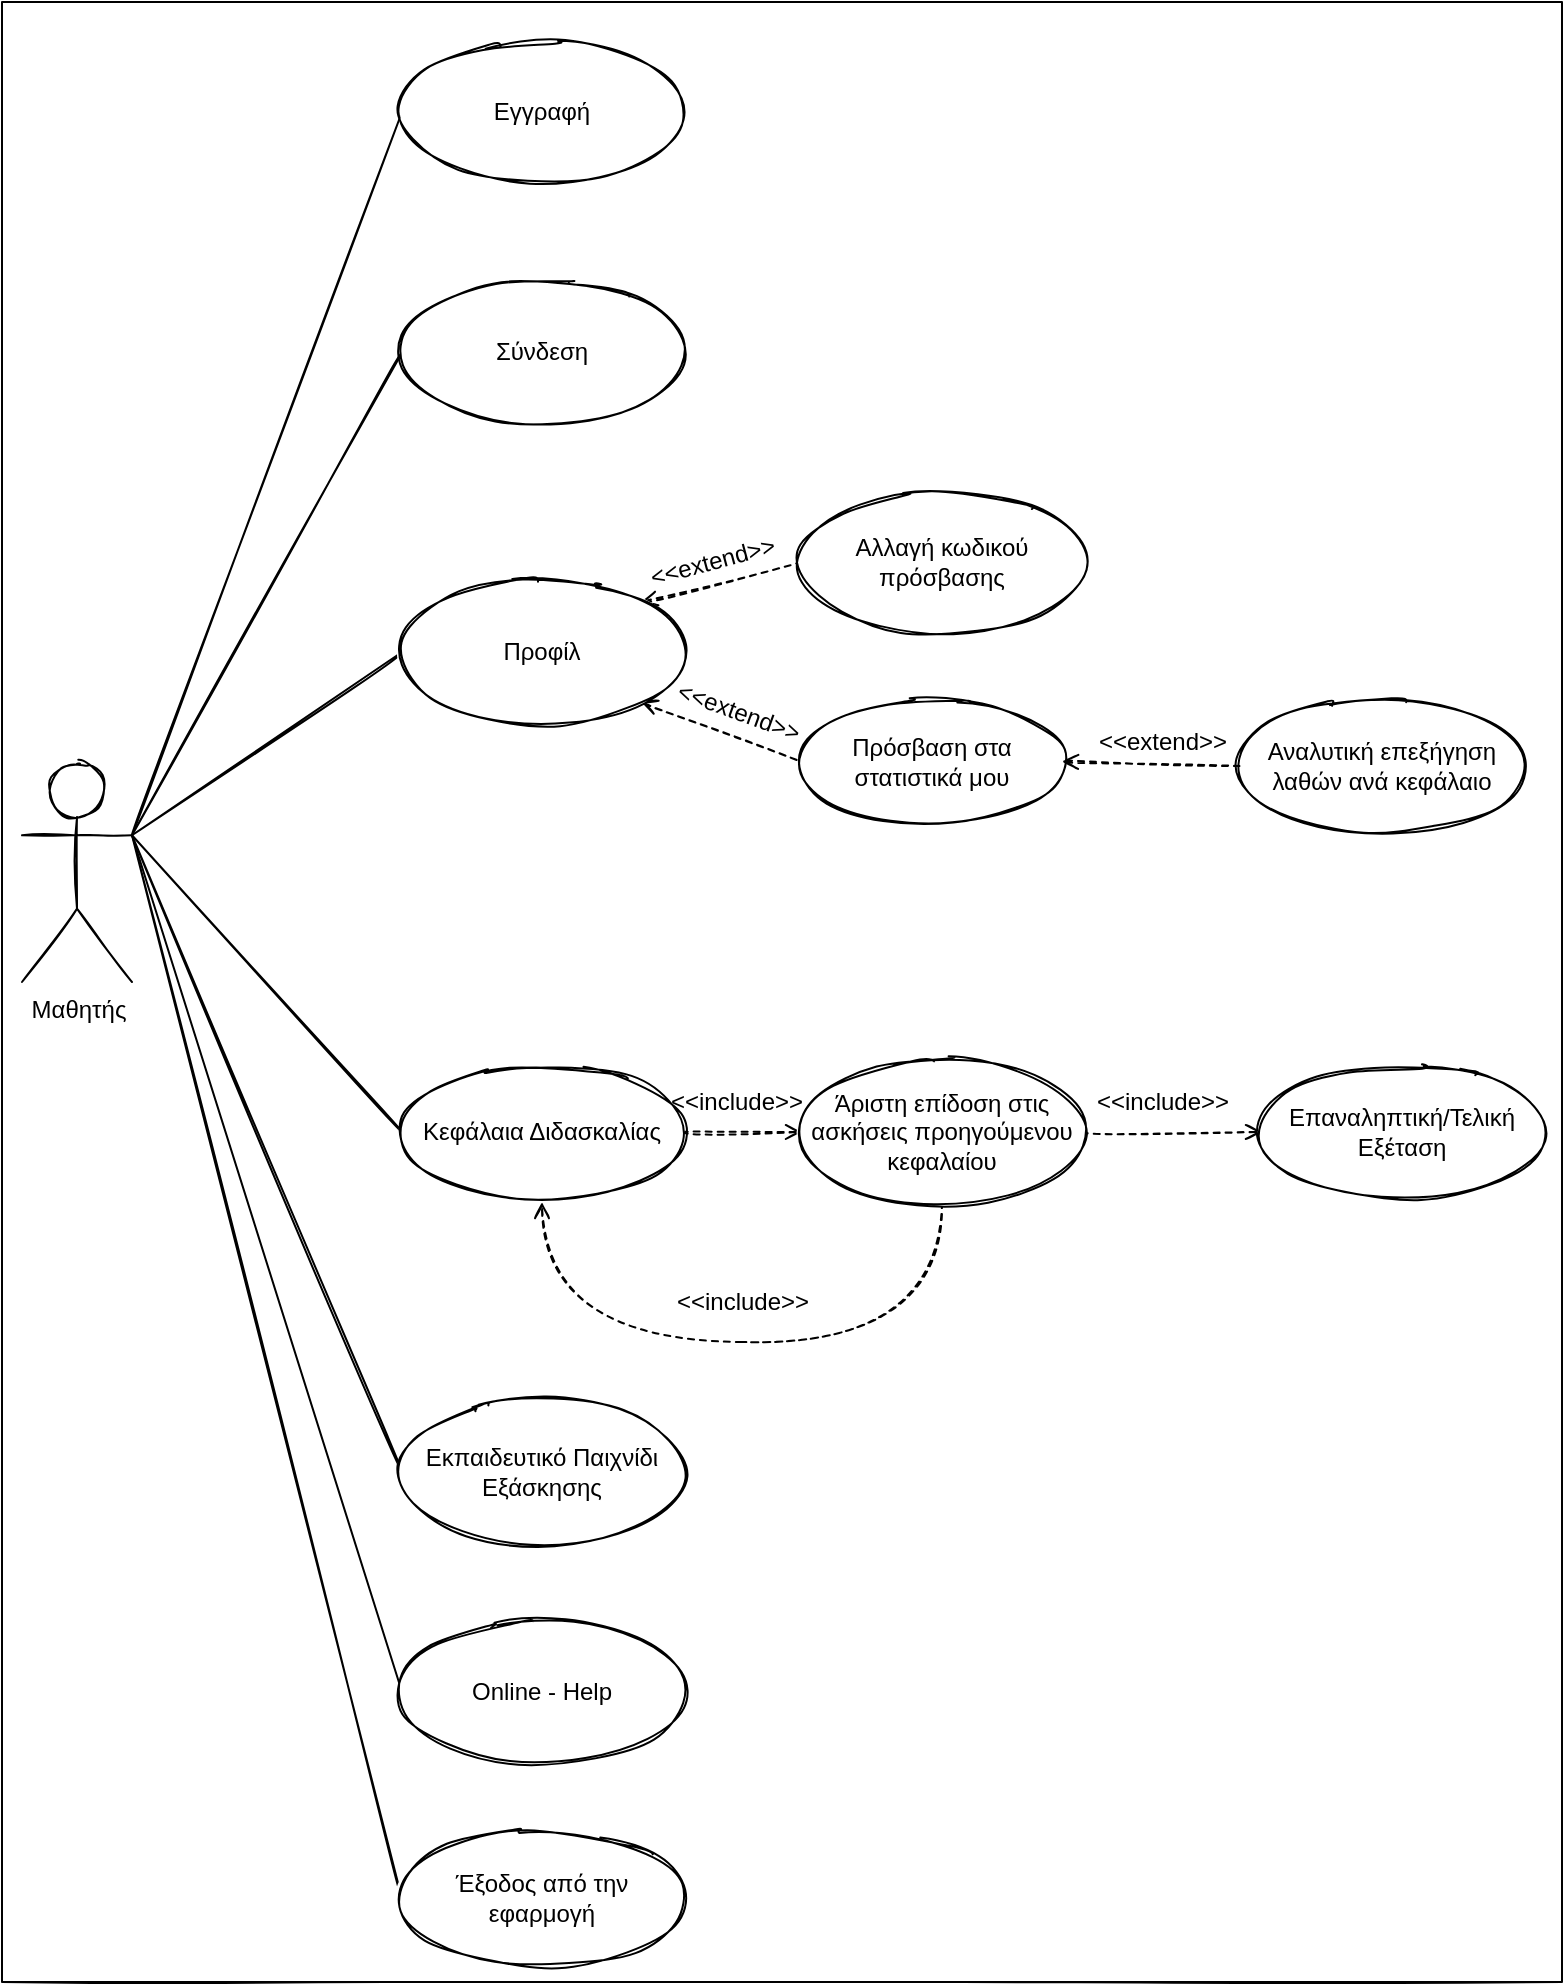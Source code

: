 <mxfile version="14.8.0" type="device"><diagram id="393jooG-uyOWxDD9jDBe" name="Page-1"><mxGraphModel dx="1185" dy="635" grid="1" gridSize="10" guides="1" tooltips="1" connect="1" arrows="1" fold="1" page="1" pageScale="1" pageWidth="850" pageHeight="1100" background="#ffffff" math="0" shadow="0"><root><mxCell id="0"/><mxCell id="1" parent="0"/><mxCell id="2-TnLDQApxGhKDSr--nz-52" value="" style="whiteSpace=wrap;html=1;shadow=0;sketch=1;" parent="1" vertex="1"><mxGeometry width="780" height="990" as="geometry"/></mxCell><mxCell id="2-TnLDQApxGhKDSr--nz-18" style="orthogonalLoop=1;jettySize=auto;html=1;exitX=1;exitY=0.333;exitDx=0;exitDy=0;exitPerimeter=0;entryX=0;entryY=0.5;entryDx=0;entryDy=0;endArrow=none;endFill=0;shadow=0;curved=1;sketch=1;" parent="1" source="2-TnLDQApxGhKDSr--nz-1" target="2-TnLDQApxGhKDSr--nz-4" edge="1"><mxGeometry relative="1" as="geometry"/></mxCell><mxCell id="2-TnLDQApxGhKDSr--nz-1" value="Μαθητής" style="shape=umlActor;verticalLabelPosition=bottom;labelBackgroundColor=#ffffff;verticalAlign=top;html=1;shadow=0;sketch=1;" parent="1" vertex="1"><mxGeometry x="10" y="380" width="55" height="110" as="geometry"/></mxCell><mxCell id="2-TnLDQApxGhKDSr--nz-4" value="Εγγραφή" style="ellipse;whiteSpace=wrap;html=1;shadow=0;sketch=1;" parent="1" vertex="1"><mxGeometry x="200" y="20" width="140" height="70" as="geometry"/></mxCell><mxCell id="2-TnLDQApxGhKDSr--nz-20" style="edgeStyle=none;orthogonalLoop=1;jettySize=auto;html=1;exitX=0;exitY=0.5;exitDx=0;exitDy=0;entryX=1;entryY=0.333;entryDx=0;entryDy=0;entryPerimeter=0;endArrow=none;endFill=0;shadow=0;curved=1;sketch=1;" parent="1" source="2-TnLDQApxGhKDSr--nz-5" target="2-TnLDQApxGhKDSr--nz-1" edge="1"><mxGeometry relative="1" as="geometry"/></mxCell><mxCell id="2-TnLDQApxGhKDSr--nz-5" value="Σύνδεση" style="ellipse;whiteSpace=wrap;html=1;shadow=0;sketch=1;" parent="1" vertex="1"><mxGeometry x="200" y="140" width="140" height="70" as="geometry"/></mxCell><mxCell id="2-TnLDQApxGhKDSr--nz-21" style="edgeStyle=none;orthogonalLoop=1;jettySize=auto;html=1;exitX=0;exitY=0.5;exitDx=0;exitDy=0;entryX=1;entryY=0.333;entryDx=0;entryDy=0;entryPerimeter=0;endArrow=none;endFill=0;shadow=0;curved=1;sketch=1;" parent="1" source="2-TnLDQApxGhKDSr--nz-7" target="2-TnLDQApxGhKDSr--nz-1" edge="1"><mxGeometry relative="1" as="geometry"/></mxCell><mxCell id="2-TnLDQApxGhKDSr--nz-27" style="edgeStyle=none;orthogonalLoop=1;jettySize=auto;html=1;exitX=1;exitY=0;exitDx=0;exitDy=0;entryX=0;entryY=0.5;entryDx=0;entryDy=0;endArrow=none;endFill=0;dashed=1;startArrow=open;startFill=0;shadow=0;curved=1;sketch=1;" parent="1" source="2-TnLDQApxGhKDSr--nz-7" target="2-TnLDQApxGhKDSr--nz-11" edge="1"><mxGeometry relative="1" as="geometry"/></mxCell><mxCell id="2-TnLDQApxGhKDSr--nz-28" style="edgeStyle=none;orthogonalLoop=1;jettySize=auto;html=1;exitX=1;exitY=1;exitDx=0;exitDy=0;entryX=0;entryY=0.5;entryDx=0;entryDy=0;endArrow=none;endFill=0;dashed=1;startArrow=open;startFill=0;shadow=0;curved=1;sketch=1;" parent="1" source="2-TnLDQApxGhKDSr--nz-7" target="2-TnLDQApxGhKDSr--nz-12" edge="1"><mxGeometry relative="1" as="geometry"/></mxCell><mxCell id="2-TnLDQApxGhKDSr--nz-7" value="Προφίλ" style="ellipse;whiteSpace=wrap;html=1;shadow=0;sketch=1;" parent="1" vertex="1"><mxGeometry x="200" y="290" width="140" height="70" as="geometry"/></mxCell><mxCell id="2-TnLDQApxGhKDSr--nz-24" style="edgeStyle=none;orthogonalLoop=1;jettySize=auto;html=1;exitX=0;exitY=0.5;exitDx=0;exitDy=0;entryX=1;entryY=0.333;entryDx=0;entryDy=0;entryPerimeter=0;endArrow=none;endFill=0;shadow=0;curved=1;sketch=1;" parent="1" source="2-TnLDQApxGhKDSr--nz-8" target="2-TnLDQApxGhKDSr--nz-1" edge="1"><mxGeometry relative="1" as="geometry"/></mxCell><mxCell id="2-TnLDQApxGhKDSr--nz-8" value="Εκπαιδευτικό Παιχνίδι Εξάσκησης" style="ellipse;whiteSpace=wrap;html=1;shadow=0;sketch=1;" parent="1" vertex="1"><mxGeometry x="200" y="700" width="140" height="70" as="geometry"/></mxCell><mxCell id="2-TnLDQApxGhKDSr--nz-23" style="edgeStyle=none;orthogonalLoop=1;jettySize=auto;html=1;exitX=0;exitY=0.5;exitDx=0;exitDy=0;entryX=1;entryY=0.333;entryDx=0;entryDy=0;entryPerimeter=0;endArrow=none;endFill=0;shadow=0;curved=1;sketch=1;" parent="1" source="2-TnLDQApxGhKDSr--nz-9" target="2-TnLDQApxGhKDSr--nz-1" edge="1"><mxGeometry relative="1" as="geometry"/></mxCell><mxCell id="2-TnLDQApxGhKDSr--nz-30" style="edgeStyle=none;orthogonalLoop=1;jettySize=auto;html=1;exitX=1;exitY=0.5;exitDx=0;exitDy=0;entryX=0;entryY=0.5;entryDx=0;entryDy=0;endArrow=open;endFill=0;dashed=1;shadow=0;curved=1;sketch=1;" parent="1" source="2-TnLDQApxGhKDSr--nz-9" target="2-TnLDQApxGhKDSr--nz-14" edge="1"><mxGeometry relative="1" as="geometry"/></mxCell><mxCell id="2-TnLDQApxGhKDSr--nz-9" value="Κεφάλαια Διδασκαλίας" style="ellipse;whiteSpace=wrap;html=1;shadow=0;sketch=1;" parent="1" vertex="1"><mxGeometry x="200" y="530" width="140" height="70" as="geometry"/></mxCell><mxCell id="2-TnLDQApxGhKDSr--nz-26" style="edgeStyle=none;orthogonalLoop=1;jettySize=auto;html=1;exitX=0;exitY=0.5;exitDx=0;exitDy=0;entryX=1;entryY=0.333;entryDx=0;entryDy=0;entryPerimeter=0;endArrow=none;endFill=0;shadow=0;curved=1;sketch=1;" parent="1" source="2-TnLDQApxGhKDSr--nz-10" target="2-TnLDQApxGhKDSr--nz-1" edge="1"><mxGeometry relative="1" as="geometry"/></mxCell><mxCell id="2-TnLDQApxGhKDSr--nz-10" value="Online - Help" style="ellipse;whiteSpace=wrap;html=1;shadow=0;sketch=1;" parent="1" vertex="1"><mxGeometry x="200" y="810" width="140" height="70" as="geometry"/></mxCell><mxCell id="2-TnLDQApxGhKDSr--nz-11" value="Αλλαγή κωδικού πρόσβασης" style="ellipse;whiteSpace=wrap;html=1;shadow=0;sketch=1;" parent="1" vertex="1"><mxGeometry x="400" y="245" width="140" height="70" as="geometry"/></mxCell><mxCell id="2-TnLDQApxGhKDSr--nz-12" value="Πρόσβαση στα στατιστικά μου" style="ellipse;whiteSpace=wrap;html=1;shadow=0;sketch=1;" parent="1" vertex="1"><mxGeometry x="400" y="350" width="130" height="60" as="geometry"/></mxCell><mxCell id="2-TnLDQApxGhKDSr--nz-31" style="edgeStyle=none;orthogonalLoop=1;jettySize=auto;html=1;exitX=1;exitY=0.5;exitDx=0;exitDy=0;entryX=0;entryY=0.5;entryDx=0;entryDy=0;endArrow=open;endFill=0;dashed=1;shadow=0;curved=1;sketch=1;" parent="1" source="2-TnLDQApxGhKDSr--nz-14" target="2-TnLDQApxGhKDSr--nz-15" edge="1"><mxGeometry relative="1" as="geometry"/></mxCell><mxCell id="2-TnLDQApxGhKDSr--nz-37" style="edgeStyle=orthogonalEdgeStyle;orthogonalLoop=1;jettySize=auto;html=1;exitX=0.5;exitY=1;exitDx=0;exitDy=0;entryX=0.5;entryY=1;entryDx=0;entryDy=0;dashed=1;startArrow=none;startFill=0;endArrow=open;endFill=0;shadow=0;curved=1;sketch=1;" parent="1" source="2-TnLDQApxGhKDSr--nz-14" target="2-TnLDQApxGhKDSr--nz-9" edge="1"><mxGeometry relative="1" as="geometry"><Array as="points"><mxPoint x="470" y="670"/><mxPoint x="270" y="670"/></Array></mxGeometry></mxCell><mxCell id="2-TnLDQApxGhKDSr--nz-14" value="Άριστη επίδοση στις ασκήσεις προηγούμενου κεφαλαίου" style="ellipse;whiteSpace=wrap;html=1;shadow=0;sketch=1;" parent="1" vertex="1"><mxGeometry x="400" y="530" width="140" height="70" as="geometry"/></mxCell><mxCell id="2-TnLDQApxGhKDSr--nz-15" value="Επαναληπτική/Τελική Εξέταση" style="ellipse;whiteSpace=wrap;html=1;shadow=0;sketch=1;" parent="1" vertex="1"><mxGeometry x="630" y="530" width="140" height="70" as="geometry"/></mxCell><mxCell id="2-TnLDQApxGhKDSr--nz-32" value="&amp;lt;&amp;lt;extend&amp;gt;&amp;gt;" style="text;html=1;align=center;verticalAlign=middle;resizable=0;points=[];autosize=1;rotation=-15;shadow=0;sketch=1;" parent="1" vertex="1"><mxGeometry x="315" y="270" width="80" height="20" as="geometry"/></mxCell><mxCell id="2-TnLDQApxGhKDSr--nz-33" value="&amp;lt;&amp;lt;extend&amp;gt;&amp;gt;" style="text;html=1;align=center;verticalAlign=middle;resizable=0;points=[];autosize=1;rotation=20;shadow=0;sketch=1;" parent="1" vertex="1"><mxGeometry x="328" y="345" width="80" height="20" as="geometry"/></mxCell><mxCell id="2-TnLDQApxGhKDSr--nz-35" value="&amp;lt;&amp;lt;include&amp;gt;&amp;gt;" style="text;html=1;align=center;verticalAlign=middle;resizable=0;points=[];autosize=1;rotation=0;shadow=0;sketch=1;" parent="1" vertex="1"><mxGeometry x="327" y="540" width="80" height="20" as="geometry"/></mxCell><mxCell id="2-TnLDQApxGhKDSr--nz-36" value="&amp;lt;&amp;lt;include&amp;gt;&amp;gt;" style="text;html=1;align=center;verticalAlign=middle;resizable=0;points=[];autosize=1;shadow=0;sketch=1;" parent="1" vertex="1"><mxGeometry x="540" y="540" width="80" height="20" as="geometry"/></mxCell><mxCell id="2-TnLDQApxGhKDSr--nz-38" value="&amp;lt;&amp;lt;include&amp;gt;&amp;gt;" style="text;html=1;align=center;verticalAlign=middle;resizable=0;points=[];autosize=1;rotation=0;shadow=0;sketch=1;" parent="1" vertex="1"><mxGeometry x="330" y="640" width="80" height="20" as="geometry"/></mxCell><mxCell id="yG5bmb_QsNcMRu3KSeY7-1" style="edgeStyle=none;orthogonalLoop=1;jettySize=auto;html=1;exitX=1;exitY=1;exitDx=0;exitDy=0;endArrow=none;endFill=0;dashed=1;startArrow=open;startFill=0;entryX=0;entryY=0.5;entryDx=0;entryDy=0;shadow=0;curved=1;sketch=1;" edge="1" parent="1" target="yG5bmb_QsNcMRu3KSeY7-4"><mxGeometry relative="1" as="geometry"><mxPoint x="529.997" y="379.749" as="sourcePoint"/><mxPoint x="611" y="400" as="targetPoint"/></mxGeometry></mxCell><mxCell id="yG5bmb_QsNcMRu3KSeY7-2" value="&amp;lt;&amp;lt;extend&amp;gt;&amp;gt;" style="text;html=1;align=center;verticalAlign=middle;resizable=0;points=[];autosize=1;rotation=0;shadow=0;sketch=1;" vertex="1" parent="1"><mxGeometry x="540" y="360" width="80" height="20" as="geometry"/></mxCell><mxCell id="yG5bmb_QsNcMRu3KSeY7-4" value="Αναλυτική επεξήγηση λαθών ανά κεφάλαιο" style="ellipse;whiteSpace=wrap;html=1;shadow=0;sketch=1;" vertex="1" parent="1"><mxGeometry x="620" y="347" width="140" height="70" as="geometry"/></mxCell><mxCell id="yG5bmb_QsNcMRu3KSeY7-5" style="edgeStyle=none;orthogonalLoop=1;jettySize=auto;html=1;exitX=0;exitY=0.5;exitDx=0;exitDy=0;endArrow=none;endFill=0;entryX=1;entryY=0.333;entryDx=0;entryDy=0;entryPerimeter=0;shadow=0;curved=1;sketch=1;" edge="1" parent="1" source="yG5bmb_QsNcMRu3KSeY7-6" target="2-TnLDQApxGhKDSr--nz-1"><mxGeometry relative="1" as="geometry"><mxPoint x="70" y="420" as="targetPoint"/></mxGeometry></mxCell><mxCell id="yG5bmb_QsNcMRu3KSeY7-6" value="Έξοδος από την εφαρμογή" style="ellipse;whiteSpace=wrap;html=1;shadow=0;sketch=1;" vertex="1" parent="1"><mxGeometry x="200" y="913.33" width="140" height="70" as="geometry"/></mxCell></root></mxGraphModel></diagram></mxfile>